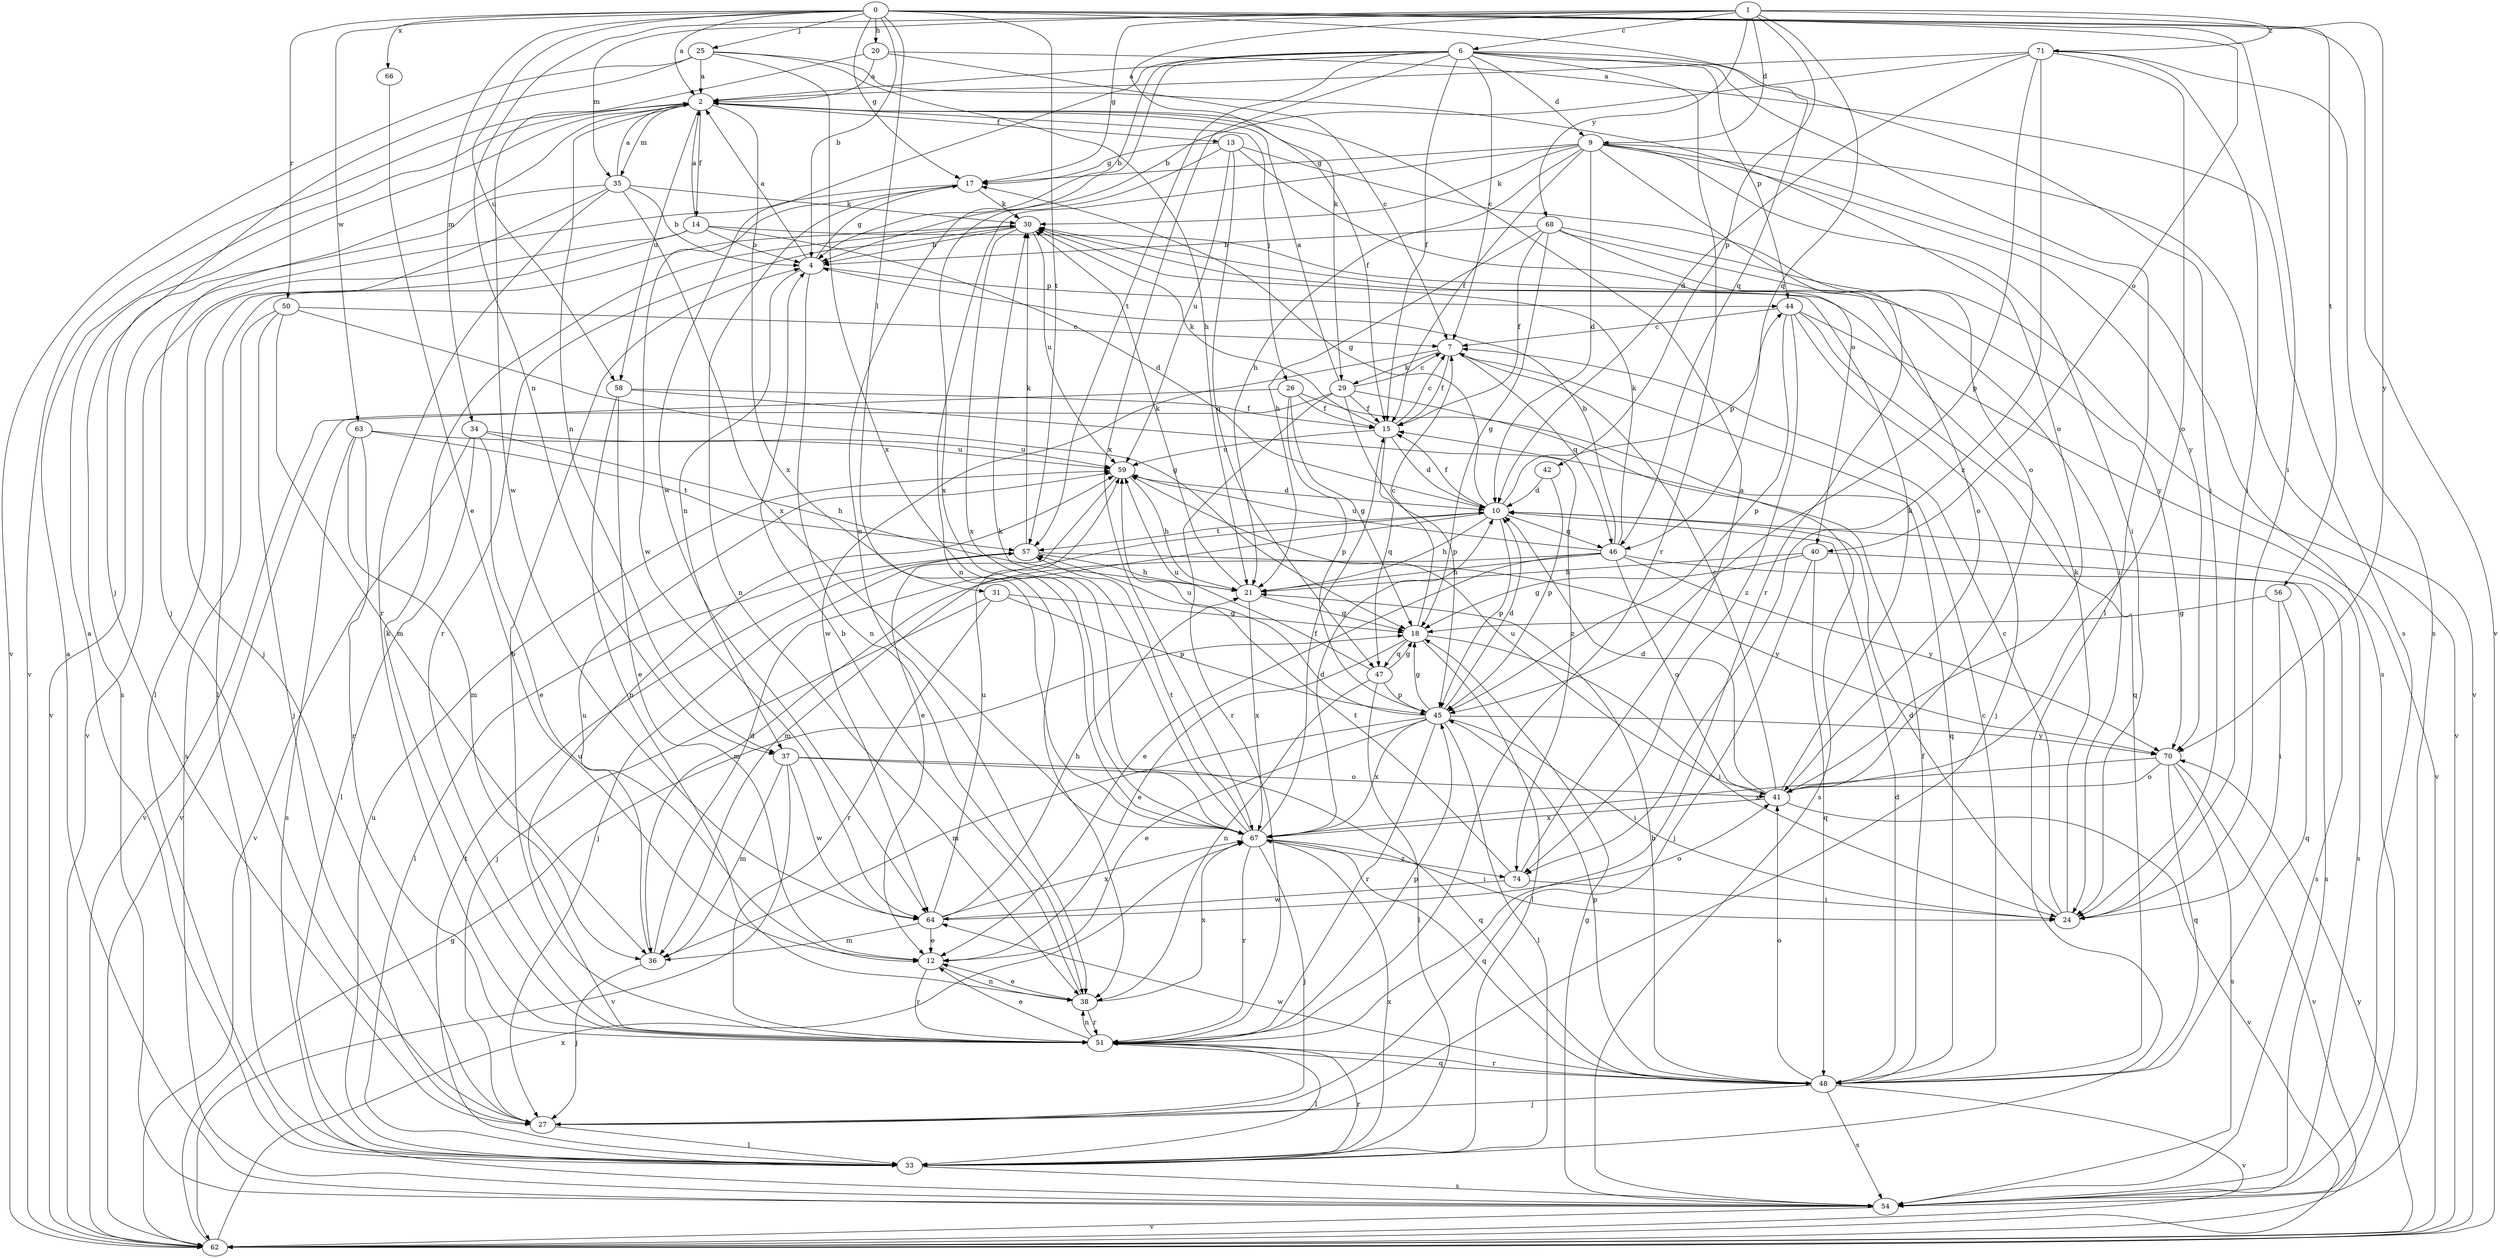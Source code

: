 strict digraph  {
0;
1;
2;
4;
6;
7;
9;
10;
12;
13;
14;
15;
17;
18;
20;
21;
24;
25;
26;
27;
29;
30;
31;
33;
34;
35;
36;
37;
38;
40;
41;
42;
44;
45;
46;
47;
48;
50;
51;
54;
56;
57;
58;
59;
62;
63;
64;
66;
67;
68;
70;
71;
74;
0 -> 2  [label=a];
0 -> 4  [label=b];
0 -> 17  [label=g];
0 -> 20  [label=h];
0 -> 24  [label=i];
0 -> 25  [label=j];
0 -> 31  [label=l];
0 -> 34  [label=m];
0 -> 40  [label=o];
0 -> 46  [label=q];
0 -> 50  [label=r];
0 -> 56  [label=t];
0 -> 57  [label=t];
0 -> 58  [label=u];
0 -> 62  [label=v];
0 -> 63  [label=w];
0 -> 66  [label=x];
1 -> 6  [label=c];
1 -> 9  [label=d];
1 -> 17  [label=g];
1 -> 29  [label=k];
1 -> 35  [label=m];
1 -> 37  [label=n];
1 -> 42  [label=p];
1 -> 46  [label=q];
1 -> 68  [label=y];
1 -> 70  [label=y];
1 -> 71  [label=z];
2 -> 13  [label=f];
2 -> 14  [label=f];
2 -> 15  [label=f];
2 -> 26  [label=j];
2 -> 27  [label=j];
2 -> 35  [label=m];
2 -> 37  [label=n];
2 -> 58  [label=u];
2 -> 62  [label=v];
2 -> 67  [label=x];
4 -> 2  [label=a];
4 -> 17  [label=g];
4 -> 37  [label=n];
4 -> 38  [label=n];
4 -> 44  [label=p];
6 -> 2  [label=a];
6 -> 4  [label=b];
6 -> 7  [label=c];
6 -> 9  [label=d];
6 -> 15  [label=f];
6 -> 24  [label=i];
6 -> 33  [label=l];
6 -> 38  [label=n];
6 -> 44  [label=p];
6 -> 51  [label=r];
6 -> 57  [label=t];
6 -> 64  [label=w];
6 -> 67  [label=x];
7 -> 15  [label=f];
7 -> 29  [label=k];
7 -> 46  [label=q];
7 -> 64  [label=w];
9 -> 10  [label=d];
9 -> 15  [label=f];
9 -> 17  [label=g];
9 -> 21  [label=h];
9 -> 24  [label=i];
9 -> 30  [label=k];
9 -> 38  [label=n];
9 -> 51  [label=r];
9 -> 54  [label=s];
9 -> 62  [label=v];
9 -> 70  [label=y];
10 -> 15  [label=f];
10 -> 17  [label=g];
10 -> 21  [label=h];
10 -> 36  [label=m];
10 -> 44  [label=p];
10 -> 45  [label=p];
10 -> 46  [label=q];
10 -> 54  [label=s];
10 -> 57  [label=t];
12 -> 38  [label=n];
12 -> 51  [label=r];
13 -> 17  [label=g];
13 -> 40  [label=o];
13 -> 41  [label=o];
13 -> 47  [label=q];
13 -> 59  [label=u];
13 -> 67  [label=x];
14 -> 2  [label=a];
14 -> 4  [label=b];
14 -> 10  [label=d];
14 -> 33  [label=l];
14 -> 62  [label=v];
14 -> 70  [label=y];
15 -> 7  [label=c];
15 -> 10  [label=d];
15 -> 30  [label=k];
15 -> 47  [label=q];
15 -> 59  [label=u];
17 -> 30  [label=k];
17 -> 38  [label=n];
17 -> 62  [label=v];
17 -> 64  [label=w];
18 -> 7  [label=c];
18 -> 12  [label=e];
18 -> 24  [label=i];
18 -> 33  [label=l];
18 -> 47  [label=q];
20 -> 2  [label=a];
20 -> 7  [label=c];
20 -> 54  [label=s];
20 -> 64  [label=w];
21 -> 18  [label=g];
21 -> 30  [label=k];
21 -> 67  [label=x];
24 -> 7  [label=c];
24 -> 10  [label=d];
24 -> 30  [label=k];
25 -> 2  [label=a];
25 -> 21  [label=h];
25 -> 27  [label=j];
25 -> 41  [label=o];
25 -> 62  [label=v];
25 -> 67  [label=x];
26 -> 15  [label=f];
26 -> 18  [label=g];
26 -> 45  [label=p];
26 -> 48  [label=q];
26 -> 62  [label=v];
27 -> 33  [label=l];
29 -> 2  [label=a];
29 -> 7  [label=c];
29 -> 15  [label=f];
29 -> 45  [label=p];
29 -> 51  [label=r];
29 -> 54  [label=s];
29 -> 62  [label=v];
30 -> 4  [label=b];
30 -> 33  [label=l];
30 -> 51  [label=r];
30 -> 59  [label=u];
30 -> 67  [label=x];
31 -> 18  [label=g];
31 -> 27  [label=j];
31 -> 45  [label=p];
31 -> 51  [label=r];
33 -> 2  [label=a];
33 -> 51  [label=r];
33 -> 54  [label=s];
33 -> 57  [label=t];
33 -> 59  [label=u];
33 -> 67  [label=x];
34 -> 12  [label=e];
34 -> 21  [label=h];
34 -> 33  [label=l];
34 -> 59  [label=u];
34 -> 62  [label=v];
35 -> 2  [label=a];
35 -> 4  [label=b];
35 -> 27  [label=j];
35 -> 30  [label=k];
35 -> 51  [label=r];
35 -> 54  [label=s];
35 -> 67  [label=x];
36 -> 10  [label=d];
36 -> 27  [label=j];
36 -> 59  [label=u];
37 -> 36  [label=m];
37 -> 41  [label=o];
37 -> 48  [label=q];
37 -> 62  [label=v];
37 -> 64  [label=w];
38 -> 4  [label=b];
38 -> 12  [label=e];
38 -> 51  [label=r];
38 -> 67  [label=x];
40 -> 18  [label=g];
40 -> 21  [label=h];
40 -> 27  [label=j];
40 -> 48  [label=q];
40 -> 54  [label=s];
41 -> 7  [label=c];
41 -> 10  [label=d];
41 -> 30  [label=k];
41 -> 59  [label=u];
41 -> 62  [label=v];
41 -> 67  [label=x];
42 -> 10  [label=d];
42 -> 45  [label=p];
44 -> 7  [label=c];
44 -> 27  [label=j];
44 -> 45  [label=p];
44 -> 48  [label=q];
44 -> 62  [label=v];
44 -> 74  [label=z];
45 -> 10  [label=d];
45 -> 12  [label=e];
45 -> 18  [label=g];
45 -> 24  [label=i];
45 -> 33  [label=l];
45 -> 36  [label=m];
45 -> 51  [label=r];
45 -> 59  [label=u];
45 -> 67  [label=x];
45 -> 70  [label=y];
46 -> 4  [label=b];
46 -> 12  [label=e];
46 -> 21  [label=h];
46 -> 30  [label=k];
46 -> 36  [label=m];
46 -> 41  [label=o];
46 -> 54  [label=s];
46 -> 59  [label=u];
46 -> 70  [label=y];
47 -> 18  [label=g];
47 -> 33  [label=l];
47 -> 38  [label=n];
47 -> 45  [label=p];
47 -> 59  [label=u];
48 -> 7  [label=c];
48 -> 10  [label=d];
48 -> 15  [label=f];
48 -> 21  [label=h];
48 -> 27  [label=j];
48 -> 41  [label=o];
48 -> 45  [label=p];
48 -> 51  [label=r];
48 -> 54  [label=s];
48 -> 62  [label=v];
48 -> 64  [label=w];
50 -> 7  [label=c];
50 -> 18  [label=g];
50 -> 27  [label=j];
50 -> 36  [label=m];
50 -> 54  [label=s];
51 -> 4  [label=b];
51 -> 12  [label=e];
51 -> 30  [label=k];
51 -> 33  [label=l];
51 -> 38  [label=n];
51 -> 45  [label=p];
51 -> 48  [label=q];
51 -> 59  [label=u];
54 -> 2  [label=a];
54 -> 18  [label=g];
54 -> 62  [label=v];
56 -> 18  [label=g];
56 -> 24  [label=i];
56 -> 48  [label=q];
57 -> 21  [label=h];
57 -> 27  [label=j];
57 -> 30  [label=k];
57 -> 33  [label=l];
57 -> 70  [label=y];
58 -> 12  [label=e];
58 -> 15  [label=f];
58 -> 38  [label=n];
58 -> 74  [label=z];
59 -> 10  [label=d];
59 -> 12  [label=e];
59 -> 21  [label=h];
62 -> 18  [label=g];
62 -> 67  [label=x];
62 -> 70  [label=y];
63 -> 36  [label=m];
63 -> 51  [label=r];
63 -> 54  [label=s];
63 -> 57  [label=t];
63 -> 59  [label=u];
64 -> 12  [label=e];
64 -> 21  [label=h];
64 -> 36  [label=m];
64 -> 41  [label=o];
64 -> 59  [label=u];
64 -> 67  [label=x];
66 -> 12  [label=e];
67 -> 10  [label=d];
67 -> 15  [label=f];
67 -> 24  [label=i];
67 -> 27  [label=j];
67 -> 30  [label=k];
67 -> 48  [label=q];
67 -> 51  [label=r];
67 -> 57  [label=t];
67 -> 74  [label=z];
68 -> 4  [label=b];
68 -> 15  [label=f];
68 -> 18  [label=g];
68 -> 21  [label=h];
68 -> 24  [label=i];
68 -> 41  [label=o];
68 -> 62  [label=v];
70 -> 41  [label=o];
70 -> 48  [label=q];
70 -> 54  [label=s];
70 -> 62  [label=v];
70 -> 67  [label=x];
71 -> 2  [label=a];
71 -> 4  [label=b];
71 -> 10  [label=d];
71 -> 24  [label=i];
71 -> 41  [label=o];
71 -> 45  [label=p];
71 -> 54  [label=s];
71 -> 74  [label=z];
74 -> 2  [label=a];
74 -> 24  [label=i];
74 -> 57  [label=t];
74 -> 64  [label=w];
}

